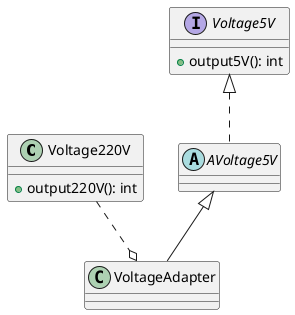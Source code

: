 @startuml

class Voltage220V{
    + output220V(): int
}
interface Voltage5V{
    + output5V(): int
}

abstract AVoltage5V
Voltage5V <|.. AVoltage5V
class VoltageAdapter
Voltage220V ..o VoltageAdapter
AVoltage5V <|-- VoltageAdapter

@enduml